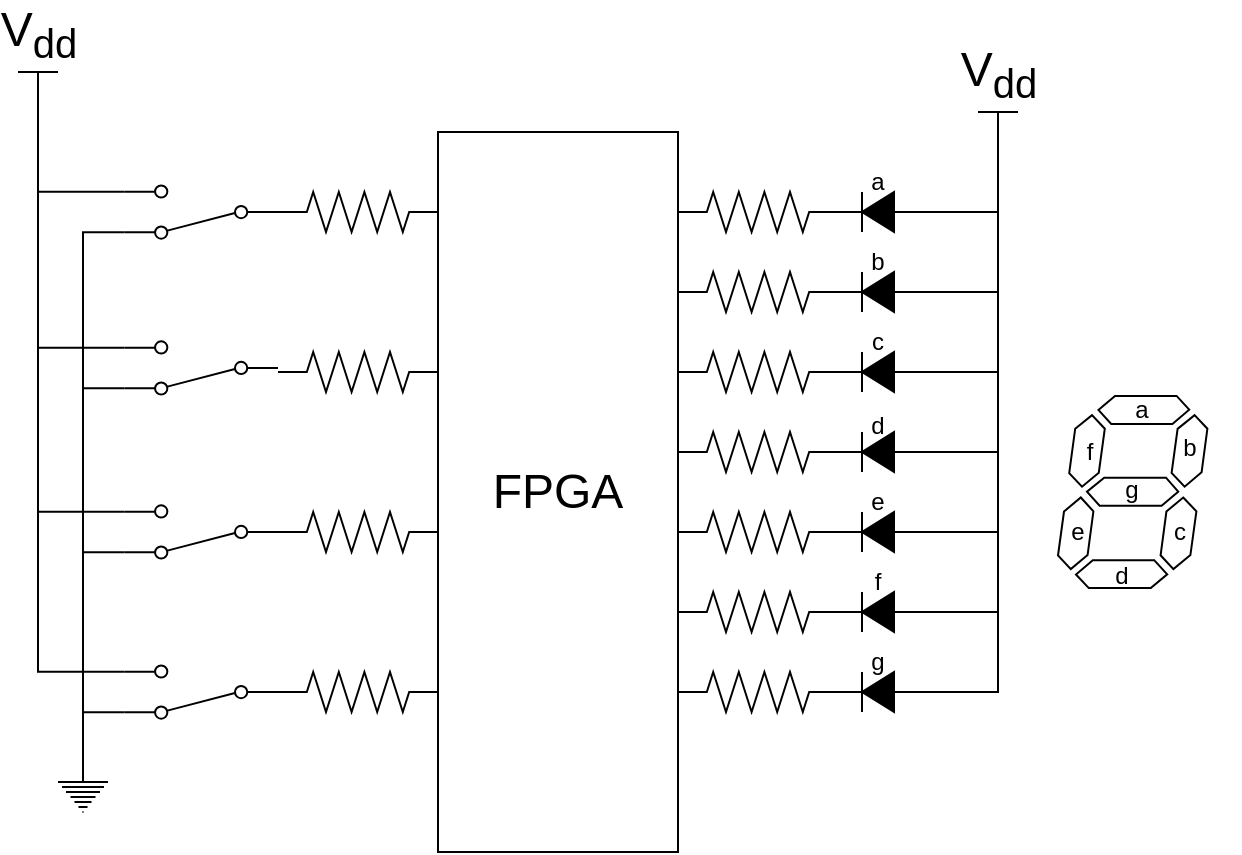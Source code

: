<mxfile version="25.0.3">
  <diagram name="ページ1" id="fjGrCEoOzP5gmyaa5dN7">
    <mxGraphModel dx="834" dy="1905" grid="1" gridSize="10" guides="1" tooltips="1" connect="1" arrows="1" fold="1" page="1" pageScale="1" pageWidth="827" pageHeight="1169" math="0" shadow="0">
      <root>
        <mxCell id="0" />
        <mxCell id="1" parent="0" />
        <mxCell id="somkCivLxH3RYsjKFjZh-2" value="" style="pointerEvents=1;verticalLabelPosition=bottom;shadow=0;dashed=0;align=center;html=1;verticalAlign=top;shape=mxgraph.electrical.resistors.resistor_2;" vertex="1" parent="1">
          <mxGeometry x="240" y="630" width="80" height="20" as="geometry" />
        </mxCell>
        <mxCell id="somkCivLxH3RYsjKFjZh-3" value="" style="pointerEvents=1;verticalLabelPosition=bottom;shadow=0;dashed=0;align=center;html=1;verticalAlign=top;shape=mxgraph.electrical.resistors.resistor_2;" vertex="1" parent="1">
          <mxGeometry x="440" y="630" width="80" height="20" as="geometry" />
        </mxCell>
        <mxCell id="somkCivLxH3RYsjKFjZh-4" value="" style="pointerEvents=1;verticalLabelPosition=bottom;shadow=0;dashed=0;align=center;html=1;verticalAlign=top;shape=mxgraph.electrical.resistors.resistor_2;" vertex="1" parent="1">
          <mxGeometry x="440" y="670" width="80" height="20" as="geometry" />
        </mxCell>
        <mxCell id="somkCivLxH3RYsjKFjZh-5" value="" style="pointerEvents=1;verticalLabelPosition=bottom;shadow=0;dashed=0;align=center;html=1;verticalAlign=top;shape=mxgraph.electrical.resistors.resistor_2;" vertex="1" parent="1">
          <mxGeometry x="440" y="710" width="80" height="20" as="geometry" />
        </mxCell>
        <mxCell id="somkCivLxH3RYsjKFjZh-6" value="" style="pointerEvents=1;verticalLabelPosition=bottom;shadow=0;dashed=0;align=center;html=1;verticalAlign=top;shape=mxgraph.electrical.resistors.resistor_2;" vertex="1" parent="1">
          <mxGeometry x="440" y="750" width="80" height="20" as="geometry" />
        </mxCell>
        <mxCell id="somkCivLxH3RYsjKFjZh-7" value="" style="pointerEvents=1;verticalLabelPosition=bottom;shadow=0;dashed=0;align=center;html=1;verticalAlign=top;shape=mxgraph.electrical.resistors.resistor_2;" vertex="1" parent="1">
          <mxGeometry x="440" y="790" width="80" height="20" as="geometry" />
        </mxCell>
        <mxCell id="somkCivLxH3RYsjKFjZh-8" value="" style="pointerEvents=1;verticalLabelPosition=bottom;shadow=0;dashed=0;align=center;html=1;verticalAlign=top;shape=mxgraph.electrical.resistors.resistor_2;" vertex="1" parent="1">
          <mxGeometry x="440" y="830" width="80" height="20" as="geometry" />
        </mxCell>
        <mxCell id="somkCivLxH3RYsjKFjZh-9" value="" style="pointerEvents=1;verticalLabelPosition=bottom;shadow=0;dashed=0;align=center;html=1;verticalAlign=top;shape=mxgraph.electrical.resistors.resistor_2;" vertex="1" parent="1">
          <mxGeometry x="440" y="870" width="80" height="20" as="geometry" />
        </mxCell>
        <mxCell id="somkCivLxH3RYsjKFjZh-12" value="" style="pointerEvents=1;verticalLabelPosition=bottom;shadow=0;dashed=0;align=center;html=1;verticalAlign=top;shape=mxgraph.electrical.resistors.resistor_2;" vertex="1" parent="1">
          <mxGeometry x="240" y="710" width="80" height="20" as="geometry" />
        </mxCell>
        <mxCell id="somkCivLxH3RYsjKFjZh-14" value="" style="pointerEvents=1;verticalLabelPosition=bottom;shadow=0;dashed=0;align=center;html=1;verticalAlign=top;shape=mxgraph.electrical.resistors.resistor_2;" vertex="1" parent="1">
          <mxGeometry x="240" y="790" width="80" height="20" as="geometry" />
        </mxCell>
        <mxCell id="somkCivLxH3RYsjKFjZh-16" value="" style="pointerEvents=1;verticalLabelPosition=bottom;shadow=0;dashed=0;align=center;html=1;verticalAlign=top;shape=mxgraph.electrical.resistors.resistor_2;" vertex="1" parent="1">
          <mxGeometry x="240" y="870" width="80" height="20" as="geometry" />
        </mxCell>
        <mxCell id="somkCivLxH3RYsjKFjZh-17" value="&lt;font style=&quot;font-size: 24px;&quot;&gt;FPGA&lt;/font&gt;" style="rounded=0;whiteSpace=wrap;html=1;" vertex="1" parent="1">
          <mxGeometry x="320" y="600" width="120" height="360" as="geometry" />
        </mxCell>
        <mxCell id="somkCivLxH3RYsjKFjZh-18" value="" style="pointerEvents=1;fillColor=strokeColor;verticalLabelPosition=bottom;shadow=0;dashed=0;align=center;html=1;verticalAlign=top;shape=mxgraph.electrical.diodes.diode;rotation=-180;" vertex="1" parent="1">
          <mxGeometry x="520" y="630" width="40" height="20" as="geometry" />
        </mxCell>
        <mxCell id="somkCivLxH3RYsjKFjZh-19" value="" style="pointerEvents=1;fillColor=strokeColor;verticalLabelPosition=bottom;shadow=0;dashed=0;align=center;html=1;verticalAlign=top;shape=mxgraph.electrical.diodes.diode;rotation=-180;" vertex="1" parent="1">
          <mxGeometry x="520" y="670" width="40" height="20" as="geometry" />
        </mxCell>
        <mxCell id="somkCivLxH3RYsjKFjZh-20" value="" style="pointerEvents=1;fillColor=strokeColor;verticalLabelPosition=bottom;shadow=0;dashed=0;align=center;html=1;verticalAlign=top;shape=mxgraph.electrical.diodes.diode;rotation=-180;" vertex="1" parent="1">
          <mxGeometry x="520" y="710" width="40" height="20" as="geometry" />
        </mxCell>
        <mxCell id="somkCivLxH3RYsjKFjZh-21" value="" style="pointerEvents=1;fillColor=strokeColor;verticalLabelPosition=bottom;shadow=0;dashed=0;align=center;html=1;verticalAlign=top;shape=mxgraph.electrical.diodes.diode;rotation=-180;" vertex="1" parent="1">
          <mxGeometry x="520" y="750" width="40" height="20" as="geometry" />
        </mxCell>
        <mxCell id="somkCivLxH3RYsjKFjZh-22" value="" style="pointerEvents=1;fillColor=strokeColor;verticalLabelPosition=bottom;shadow=0;dashed=0;align=center;html=1;verticalAlign=top;shape=mxgraph.electrical.diodes.diode;rotation=-180;" vertex="1" parent="1">
          <mxGeometry x="520" y="790" width="40" height="20" as="geometry" />
        </mxCell>
        <mxCell id="somkCivLxH3RYsjKFjZh-23" value="" style="pointerEvents=1;fillColor=strokeColor;verticalLabelPosition=bottom;shadow=0;dashed=0;align=center;html=1;verticalAlign=top;shape=mxgraph.electrical.diodes.diode;rotation=-180;" vertex="1" parent="1">
          <mxGeometry x="520" y="830" width="40" height="20" as="geometry" />
        </mxCell>
        <mxCell id="somkCivLxH3RYsjKFjZh-24" value="" style="pointerEvents=1;fillColor=strokeColor;verticalLabelPosition=bottom;shadow=0;dashed=0;align=center;html=1;verticalAlign=top;shape=mxgraph.electrical.diodes.diode;rotation=-180;" vertex="1" parent="1">
          <mxGeometry x="520" y="870" width="40" height="20" as="geometry" />
        </mxCell>
        <mxCell id="somkCivLxH3RYsjKFjZh-26" value="V&lt;sub&gt;dd&lt;/sub&gt;" style="verticalLabelPosition=top;verticalAlign=bottom;shape=mxgraph.electrical.signal_sources.vdd;shadow=0;dashed=0;align=center;strokeWidth=1;fontSize=24;html=1;flipV=1;" vertex="1" parent="1">
          <mxGeometry x="110" y="570" width="20" height="10" as="geometry" />
        </mxCell>
        <mxCell id="somkCivLxH3RYsjKFjZh-27" value="" style="html=1;shape=mxgraph.electrical.electro-mechanical.twoWaySwitch;aspect=fixed;elSwitchState=2;rotation=-180;" vertex="1" parent="1">
          <mxGeometry x="163.16" y="626.69" width="76.84" height="26.63" as="geometry" />
        </mxCell>
        <mxCell id="somkCivLxH3RYsjKFjZh-28" value="" style="html=1;shape=mxgraph.electrical.electro-mechanical.twoWaySwitch;aspect=fixed;elSwitchState=2;rotation=-180;" vertex="1" parent="1">
          <mxGeometry x="163.16" y="704.68" width="76.84" height="26.63" as="geometry" />
        </mxCell>
        <mxCell id="somkCivLxH3RYsjKFjZh-29" value="" style="html=1;shape=mxgraph.electrical.electro-mechanical.twoWaySwitch;aspect=fixed;elSwitchState=2;rotation=-180;" vertex="1" parent="1">
          <mxGeometry x="163.16" y="786.68" width="76.84" height="26.63" as="geometry" />
        </mxCell>
        <mxCell id="somkCivLxH3RYsjKFjZh-30" value="" style="html=1;shape=mxgraph.electrical.electro-mechanical.twoWaySwitch;aspect=fixed;elSwitchState=2;rotation=-180;" vertex="1" parent="1">
          <mxGeometry x="163.16" y="866.69" width="76.84" height="26.63" as="geometry" />
        </mxCell>
        <mxCell id="somkCivLxH3RYsjKFjZh-34" style="edgeStyle=orthogonalEdgeStyle;rounded=0;orthogonalLoop=1;jettySize=auto;html=1;exitX=1;exitY=0.88;exitDx=0;exitDy=0;entryX=0.5;entryY=0;entryDx=0;entryDy=0;entryPerimeter=0;endArrow=none;endFill=0;" edge="1" parent="1" source="somkCivLxH3RYsjKFjZh-27" target="somkCivLxH3RYsjKFjZh-26">
          <mxGeometry relative="1" as="geometry" />
        </mxCell>
        <mxCell id="somkCivLxH3RYsjKFjZh-35" style="edgeStyle=orthogonalEdgeStyle;rounded=0;orthogonalLoop=1;jettySize=auto;html=1;endArrow=none;endFill=0;exitX=1;exitY=0.88;exitDx=0;exitDy=0;entryX=0.5;entryY=0;entryDx=0;entryDy=0;entryPerimeter=0;" edge="1" parent="1" source="somkCivLxH3RYsjKFjZh-28" target="somkCivLxH3RYsjKFjZh-26">
          <mxGeometry relative="1" as="geometry">
            <mxPoint x="160" y="710" as="sourcePoint" />
            <mxPoint x="120" y="590" as="targetPoint" />
          </mxGeometry>
        </mxCell>
        <mxCell id="somkCivLxH3RYsjKFjZh-36" style="edgeStyle=orthogonalEdgeStyle;rounded=0;orthogonalLoop=1;jettySize=auto;html=1;endArrow=none;endFill=0;exitX=1;exitY=0.88;exitDx=0;exitDy=0;entryX=0.5;entryY=0;entryDx=0;entryDy=0;entryPerimeter=0;" edge="1" parent="1" source="somkCivLxH3RYsjKFjZh-29" target="somkCivLxH3RYsjKFjZh-26">
          <mxGeometry relative="1" as="geometry">
            <mxPoint x="173" y="718" as="sourcePoint" />
            <mxPoint x="130" y="590" as="targetPoint" />
          </mxGeometry>
        </mxCell>
        <mxCell id="somkCivLxH3RYsjKFjZh-37" style="edgeStyle=orthogonalEdgeStyle;rounded=0;orthogonalLoop=1;jettySize=auto;html=1;endArrow=none;endFill=0;exitX=1;exitY=0.88;exitDx=0;exitDy=0;entryX=0.5;entryY=0;entryDx=0;entryDy=0;entryPerimeter=0;" edge="1" parent="1" source="somkCivLxH3RYsjKFjZh-30" target="somkCivLxH3RYsjKFjZh-26">
          <mxGeometry relative="1" as="geometry">
            <mxPoint x="173" y="800" as="sourcePoint" />
            <mxPoint x="130" y="590" as="targetPoint" />
          </mxGeometry>
        </mxCell>
        <mxCell id="somkCivLxH3RYsjKFjZh-38" value="V&lt;sub&gt;dd&lt;/sub&gt;" style="verticalLabelPosition=top;verticalAlign=bottom;shape=mxgraph.electrical.signal_sources.vdd;shadow=0;dashed=0;align=center;strokeWidth=1;fontSize=24;html=1;flipV=1;" vertex="1" parent="1">
          <mxGeometry x="590" y="590" width="20" height="10" as="geometry" />
        </mxCell>
        <mxCell id="somkCivLxH3RYsjKFjZh-39" style="edgeStyle=orthogonalEdgeStyle;rounded=0;orthogonalLoop=1;jettySize=auto;html=1;exitX=0;exitY=0.5;exitDx=0;exitDy=0;entryX=0.5;entryY=0;entryDx=0;entryDy=0;entryPerimeter=0;endArrow=none;endFill=0;exitPerimeter=0;" edge="1" parent="1" target="somkCivLxH3RYsjKFjZh-38" source="somkCivLxH3RYsjKFjZh-18">
          <mxGeometry relative="1" as="geometry">
            <mxPoint x="643" y="650" as="sourcePoint" />
          </mxGeometry>
        </mxCell>
        <mxCell id="somkCivLxH3RYsjKFjZh-40" style="edgeStyle=orthogonalEdgeStyle;rounded=0;orthogonalLoop=1;jettySize=auto;html=1;endArrow=none;endFill=0;exitX=0;exitY=0.5;exitDx=0;exitDy=0;entryX=0.5;entryY=0;entryDx=0;entryDy=0;entryPerimeter=0;exitPerimeter=0;" edge="1" parent="1" target="somkCivLxH3RYsjKFjZh-38" source="somkCivLxH3RYsjKFjZh-19">
          <mxGeometry relative="1" as="geometry">
            <mxPoint x="643" y="728" as="sourcePoint" />
            <mxPoint x="600" y="610" as="targetPoint" />
          </mxGeometry>
        </mxCell>
        <mxCell id="somkCivLxH3RYsjKFjZh-41" style="edgeStyle=orthogonalEdgeStyle;rounded=0;orthogonalLoop=1;jettySize=auto;html=1;endArrow=none;endFill=0;exitX=0;exitY=0.5;exitDx=0;exitDy=0;entryX=0.5;entryY=0;entryDx=0;entryDy=0;entryPerimeter=0;exitPerimeter=0;" edge="1" parent="1" target="somkCivLxH3RYsjKFjZh-38" source="somkCivLxH3RYsjKFjZh-20">
          <mxGeometry relative="1" as="geometry">
            <mxPoint x="643" y="810" as="sourcePoint" />
            <mxPoint x="610" y="610" as="targetPoint" />
          </mxGeometry>
        </mxCell>
        <mxCell id="somkCivLxH3RYsjKFjZh-42" style="edgeStyle=orthogonalEdgeStyle;rounded=0;orthogonalLoop=1;jettySize=auto;html=1;endArrow=none;endFill=0;exitX=0;exitY=0.5;exitDx=0;exitDy=0;entryX=0.5;entryY=0;entryDx=0;entryDy=0;entryPerimeter=0;exitPerimeter=0;" edge="1" parent="1" target="somkCivLxH3RYsjKFjZh-38" source="somkCivLxH3RYsjKFjZh-21">
          <mxGeometry relative="1" as="geometry">
            <mxPoint x="643" y="890" as="sourcePoint" />
            <mxPoint x="610" y="610" as="targetPoint" />
          </mxGeometry>
        </mxCell>
        <mxCell id="somkCivLxH3RYsjKFjZh-43" style="edgeStyle=orthogonalEdgeStyle;rounded=0;orthogonalLoop=1;jettySize=auto;html=1;exitX=0;exitY=0.5;exitDx=0;exitDy=0;entryX=0.5;entryY=0;entryDx=0;entryDy=0;entryPerimeter=0;endArrow=none;endFill=0;exitPerimeter=0;" edge="1" parent="1" source="somkCivLxH3RYsjKFjZh-22" target="somkCivLxH3RYsjKFjZh-38">
          <mxGeometry relative="1" as="geometry">
            <mxPoint x="570" y="650" as="sourcePoint" />
            <mxPoint x="610" y="610" as="targetPoint" />
          </mxGeometry>
        </mxCell>
        <mxCell id="somkCivLxH3RYsjKFjZh-44" style="edgeStyle=orthogonalEdgeStyle;rounded=0;orthogonalLoop=1;jettySize=auto;html=1;endArrow=none;endFill=0;exitX=0;exitY=0.5;exitDx=0;exitDy=0;entryX=0.5;entryY=0;entryDx=0;entryDy=0;entryPerimeter=0;exitPerimeter=0;" edge="1" parent="1" source="somkCivLxH3RYsjKFjZh-23" target="somkCivLxH3RYsjKFjZh-38">
          <mxGeometry relative="1" as="geometry">
            <mxPoint x="570" y="690" as="sourcePoint" />
            <mxPoint x="610" y="610" as="targetPoint" />
          </mxGeometry>
        </mxCell>
        <mxCell id="somkCivLxH3RYsjKFjZh-45" style="edgeStyle=orthogonalEdgeStyle;rounded=0;orthogonalLoop=1;jettySize=auto;html=1;endArrow=none;endFill=0;exitX=0;exitY=0.5;exitDx=0;exitDy=0;entryX=0.5;entryY=0;entryDx=0;entryDy=0;entryPerimeter=0;exitPerimeter=0;" edge="1" parent="1" source="somkCivLxH3RYsjKFjZh-24" target="somkCivLxH3RYsjKFjZh-38">
          <mxGeometry relative="1" as="geometry">
            <mxPoint x="570" y="730" as="sourcePoint" />
            <mxPoint x="610" y="610" as="targetPoint" />
          </mxGeometry>
        </mxCell>
        <mxCell id="somkCivLxH3RYsjKFjZh-47" value="" style="pointerEvents=1;verticalLabelPosition=bottom;shadow=0;dashed=0;align=center;html=1;verticalAlign=top;shape=mxgraph.electrical.signal_sources.protective_earth;" vertex="1" parent="1">
          <mxGeometry x="130" y="920" width="25" height="20" as="geometry" />
        </mxCell>
        <mxCell id="somkCivLxH3RYsjKFjZh-48" style="edgeStyle=orthogonalEdgeStyle;rounded=0;orthogonalLoop=1;jettySize=auto;html=1;exitX=1;exitY=0.12;exitDx=0;exitDy=0;entryX=0.5;entryY=0;entryDx=0;entryDy=0;entryPerimeter=0;endArrow=none;endFill=0;" edge="1" parent="1" source="somkCivLxH3RYsjKFjZh-27" target="somkCivLxH3RYsjKFjZh-47">
          <mxGeometry relative="1" as="geometry">
            <mxPoint x="173" y="640" as="sourcePoint" />
            <mxPoint x="130" y="590" as="targetPoint" />
          </mxGeometry>
        </mxCell>
        <mxCell id="somkCivLxH3RYsjKFjZh-49" style="edgeStyle=orthogonalEdgeStyle;rounded=0;orthogonalLoop=1;jettySize=auto;html=1;exitX=1;exitY=0.12;exitDx=0;exitDy=0;entryX=0.5;entryY=0;entryDx=0;entryDy=0;entryPerimeter=0;endArrow=none;endFill=0;" edge="1" parent="1" source="somkCivLxH3RYsjKFjZh-28" target="somkCivLxH3RYsjKFjZh-47">
          <mxGeometry relative="1" as="geometry">
            <mxPoint x="173" y="660" as="sourcePoint" />
            <mxPoint x="153" y="930" as="targetPoint" />
          </mxGeometry>
        </mxCell>
        <mxCell id="somkCivLxH3RYsjKFjZh-50" style="edgeStyle=orthogonalEdgeStyle;rounded=0;orthogonalLoop=1;jettySize=auto;html=1;exitX=1;exitY=0.12;exitDx=0;exitDy=0;entryX=0.5;entryY=0;entryDx=0;entryDy=0;entryPerimeter=0;endArrow=none;endFill=0;" edge="1" parent="1" source="somkCivLxH3RYsjKFjZh-29" target="somkCivLxH3RYsjKFjZh-47">
          <mxGeometry relative="1" as="geometry">
            <mxPoint x="183" y="670" as="sourcePoint" />
            <mxPoint x="163" y="940" as="targetPoint" />
          </mxGeometry>
        </mxCell>
        <mxCell id="somkCivLxH3RYsjKFjZh-51" style="edgeStyle=orthogonalEdgeStyle;rounded=0;orthogonalLoop=1;jettySize=auto;html=1;exitX=1;exitY=0.12;exitDx=0;exitDy=0;entryX=0.5;entryY=0;entryDx=0;entryDy=0;entryPerimeter=0;endArrow=none;endFill=0;" edge="1" parent="1" source="somkCivLxH3RYsjKFjZh-30" target="somkCivLxH3RYsjKFjZh-47">
          <mxGeometry relative="1" as="geometry">
            <mxPoint x="193" y="680" as="sourcePoint" />
            <mxPoint x="173" y="950" as="targetPoint" />
          </mxGeometry>
        </mxCell>
        <mxCell id="somkCivLxH3RYsjKFjZh-52" value="" style="verticalLabelPosition=bottom;shadow=0;dashed=0;align=center;html=1;verticalAlign=top;shape=mxgraph.electrical.opto_electronics.7_segment_display;pointerEvents=1;" vertex="1" parent="1">
          <mxGeometry x="630" y="731.95" width="74.7" height="96.1" as="geometry" />
        </mxCell>
        <mxCell id="somkCivLxH3RYsjKFjZh-53" value="a" style="text;strokeColor=none;align=center;fillColor=none;html=1;verticalAlign=middle;whiteSpace=wrap;rounded=0;" vertex="1" parent="1">
          <mxGeometry x="647" y="724" width="50" height="30" as="geometry" />
        </mxCell>
        <mxCell id="somkCivLxH3RYsjKFjZh-54" value="b" style="text;strokeColor=none;align=center;fillColor=none;html=1;verticalAlign=middle;whiteSpace=wrap;rounded=0;" vertex="1" parent="1">
          <mxGeometry x="671" y="743" width="50" height="30" as="geometry" />
        </mxCell>
        <mxCell id="somkCivLxH3RYsjKFjZh-55" value="c" style="text;strokeColor=none;align=center;fillColor=none;html=1;verticalAlign=middle;whiteSpace=wrap;rounded=0;" vertex="1" parent="1">
          <mxGeometry x="666" y="785" width="50" height="30" as="geometry" />
        </mxCell>
        <mxCell id="somkCivLxH3RYsjKFjZh-56" value="d" style="text;strokeColor=none;align=center;fillColor=none;html=1;verticalAlign=middle;whiteSpace=wrap;rounded=0;" vertex="1" parent="1">
          <mxGeometry x="637" y="806.68" width="50" height="30" as="geometry" />
        </mxCell>
        <mxCell id="somkCivLxH3RYsjKFjZh-57" value="g" style="text;strokeColor=none;align=center;fillColor=none;html=1;verticalAlign=middle;whiteSpace=wrap;rounded=0;" vertex="1" parent="1">
          <mxGeometry x="515" y="850" width="50" height="30" as="geometry" />
        </mxCell>
        <mxCell id="somkCivLxH3RYsjKFjZh-58" value="f" style="text;strokeColor=none;align=center;fillColor=none;html=1;verticalAlign=middle;whiteSpace=wrap;rounded=0;" vertex="1" parent="1">
          <mxGeometry x="515" y="810" width="50" height="30" as="geometry" />
        </mxCell>
        <mxCell id="somkCivLxH3RYsjKFjZh-59" value="e" style="text;strokeColor=none;align=center;fillColor=none;html=1;verticalAlign=middle;whiteSpace=wrap;rounded=0;" vertex="1" parent="1">
          <mxGeometry x="515" y="770" width="50" height="30" as="geometry" />
        </mxCell>
        <mxCell id="somkCivLxH3RYsjKFjZh-60" value="d" style="text;strokeColor=none;align=center;fillColor=none;html=1;verticalAlign=middle;whiteSpace=wrap;rounded=0;" vertex="1" parent="1">
          <mxGeometry x="515" y="731.95" width="50" height="30" as="geometry" />
        </mxCell>
        <mxCell id="somkCivLxH3RYsjKFjZh-61" value="c" style="text;strokeColor=none;align=center;fillColor=none;html=1;verticalAlign=middle;whiteSpace=wrap;rounded=0;" vertex="1" parent="1">
          <mxGeometry x="515" y="690" width="50" height="30" as="geometry" />
        </mxCell>
        <mxCell id="somkCivLxH3RYsjKFjZh-62" value="b" style="text;strokeColor=none;align=center;fillColor=none;html=1;verticalAlign=middle;whiteSpace=wrap;rounded=0;" vertex="1" parent="1">
          <mxGeometry x="515" y="650" width="50" height="30" as="geometry" />
        </mxCell>
        <mxCell id="somkCivLxH3RYsjKFjZh-63" value="a" style="text;strokeColor=none;align=center;fillColor=none;html=1;verticalAlign=middle;whiteSpace=wrap;rounded=0;" vertex="1" parent="1">
          <mxGeometry x="515" y="610" width="50" height="30" as="geometry" />
        </mxCell>
        <mxCell id="somkCivLxH3RYsjKFjZh-67" value="e" style="text;strokeColor=none;align=center;fillColor=none;html=1;verticalAlign=middle;whiteSpace=wrap;rounded=0;" vertex="1" parent="1">
          <mxGeometry x="615" y="785" width="50" height="30" as="geometry" />
        </mxCell>
        <mxCell id="somkCivLxH3RYsjKFjZh-68" value="f" style="text;strokeColor=none;align=center;fillColor=none;html=1;verticalAlign=middle;whiteSpace=wrap;rounded=0;" vertex="1" parent="1">
          <mxGeometry x="621" y="745" width="50" height="30" as="geometry" />
        </mxCell>
        <mxCell id="somkCivLxH3RYsjKFjZh-69" value="g" style="text;strokeColor=none;align=center;fillColor=none;html=1;verticalAlign=middle;whiteSpace=wrap;rounded=0;" vertex="1" parent="1">
          <mxGeometry x="642.35" y="764" width="50" height="30" as="geometry" />
        </mxCell>
      </root>
    </mxGraphModel>
  </diagram>
</mxfile>
